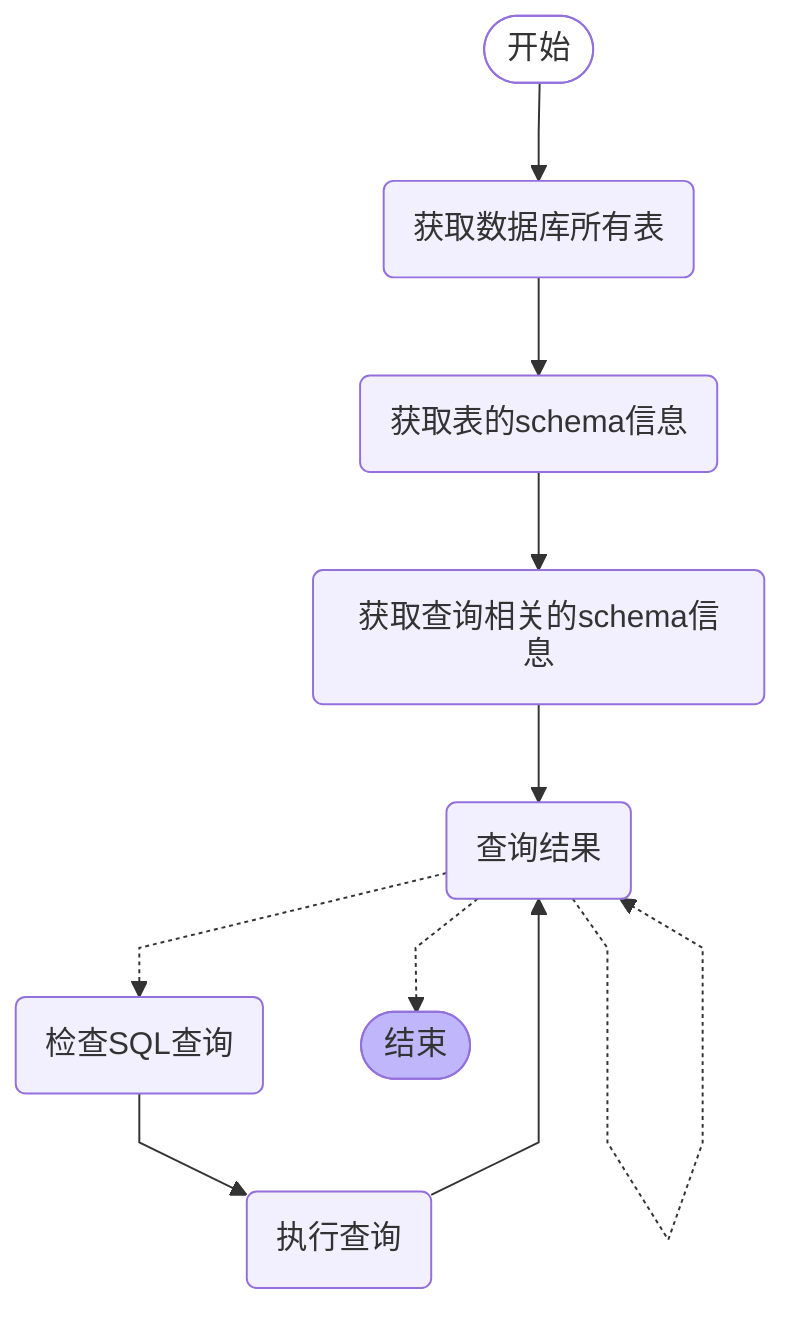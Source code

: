 %%{init: {'flowchart': {'curve': 'linear'}}}%%
graph TD;
        __start__([<p>开始</p>]):::first
        model_get_schema(获取表的schema信息)
        list_tables_tool(获取数据库所有表)
        get_schema_tool(获取查询相关的schema信息)
        query_gen(查询结果)
        correct_query(检查SQL查询)
        execute_query(执行查询)
        __end__([<p>结束</p>]):::last
        __start__ --> list_tables_tool;
        correct_query --> execute_query;
        execute_query --> query_gen;

        get_schema_tool --> query_gen;
        list_tables_tool --> model_get_schema;
        model_get_schema --> get_schema_tool;
        query_gen -.-> __end__;
        query_gen -.-> correct_query;
        query_gen -.-> query_gen;
        classDef default fill:#f2f0ff,line-height:1.2
        classDef first fill-opacity:0
        classDef last fill:#bfb6fc